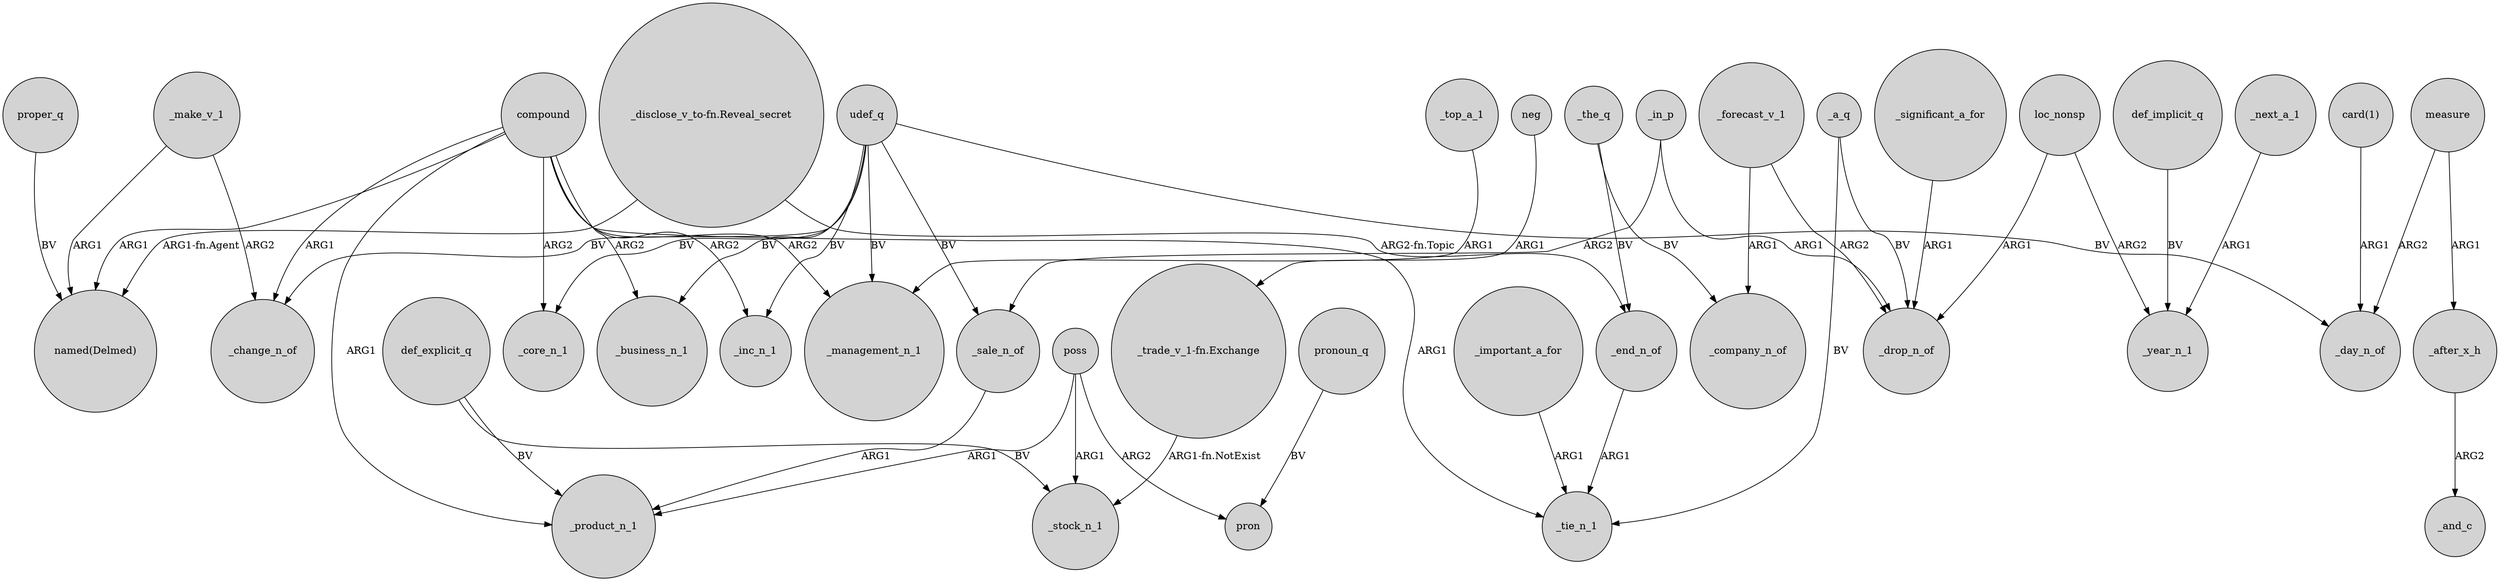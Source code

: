 digraph {
	node [shape=circle style=filled]
	compound -> "named(Delmed)" [label=ARG1]
	def_explicit_q -> _product_n_1 [label=BV]
	compound -> _product_n_1 [label=ARG1]
	udef_q -> _inc_n_1 [label=BV]
	poss -> _product_n_1 [label=ARG1]
	poss -> pron [label=ARG2]
	compound -> _core_n_1 [label=ARG2]
	def_implicit_q -> _year_n_1 [label=BV]
	_the_q -> _end_n_of [label=BV]
	poss -> _stock_n_1 [label=ARG1]
	_sale_n_of -> _product_n_1 [label=ARG1]
	"card(1)" -> _day_n_of [label=ARG1]
	_a_q -> _tie_n_1 [label=BV]
	neg -> "_trade_v_1-fn.Exchange" [label=ARG1]
	_top_a_1 -> _management_n_1 [label=ARG1]
	_in_p -> _drop_n_of [label=ARG1]
	compound -> _tie_n_1 [label=ARG1]
	compound -> _management_n_1 [label=ARG2]
	_a_q -> _drop_n_of [label=BV]
	udef_q -> _day_n_of [label=BV]
	_make_v_1 -> "named(Delmed)" [label=ARG1]
	udef_q -> _management_n_1 [label=BV]
	def_explicit_q -> _stock_n_1 [label=BV]
	"_disclose_v_to-fn.Reveal_secret" -> _end_n_of [label="ARG2-fn.Topic"]
	_important_a_for -> _tie_n_1 [label=ARG1]
	measure -> _day_n_of [label=ARG2]
	_in_p -> _sale_n_of [label=ARG2]
	_the_q -> _company_n_of [label=BV]
	udef_q -> _core_n_1 [label=BV]
	proper_q -> "named(Delmed)" [label=BV]
	pronoun_q -> pron [label=BV]
	udef_q -> _change_n_of [label=BV]
	_forecast_v_1 -> _company_n_of [label=ARG1]
	loc_nonsp -> _drop_n_of [label=ARG1]
	_next_a_1 -> _year_n_1 [label=ARG1]
	compound -> _change_n_of [label=ARG1]
	loc_nonsp -> _year_n_1 [label=ARG2]
	compound -> _business_n_1 [label=ARG2]
	"_disclose_v_to-fn.Reveal_secret" -> "named(Delmed)" [label="ARG1-fn.Agent"]
	_significant_a_for -> _drop_n_of [label=ARG1]
	udef_q -> _sale_n_of [label=BV]
	"_trade_v_1-fn.Exchange" -> _stock_n_1 [label="ARG1-fn.NotExist"]
	udef_q -> _business_n_1 [label=BV]
	_after_x_h -> _and_c [label=ARG2]
	_forecast_v_1 -> _drop_n_of [label=ARG2]
	_make_v_1 -> _change_n_of [label=ARG2]
	measure -> _after_x_h [label=ARG1]
	compound -> _inc_n_1 [label=ARG2]
	_end_n_of -> _tie_n_1 [label=ARG1]
}
